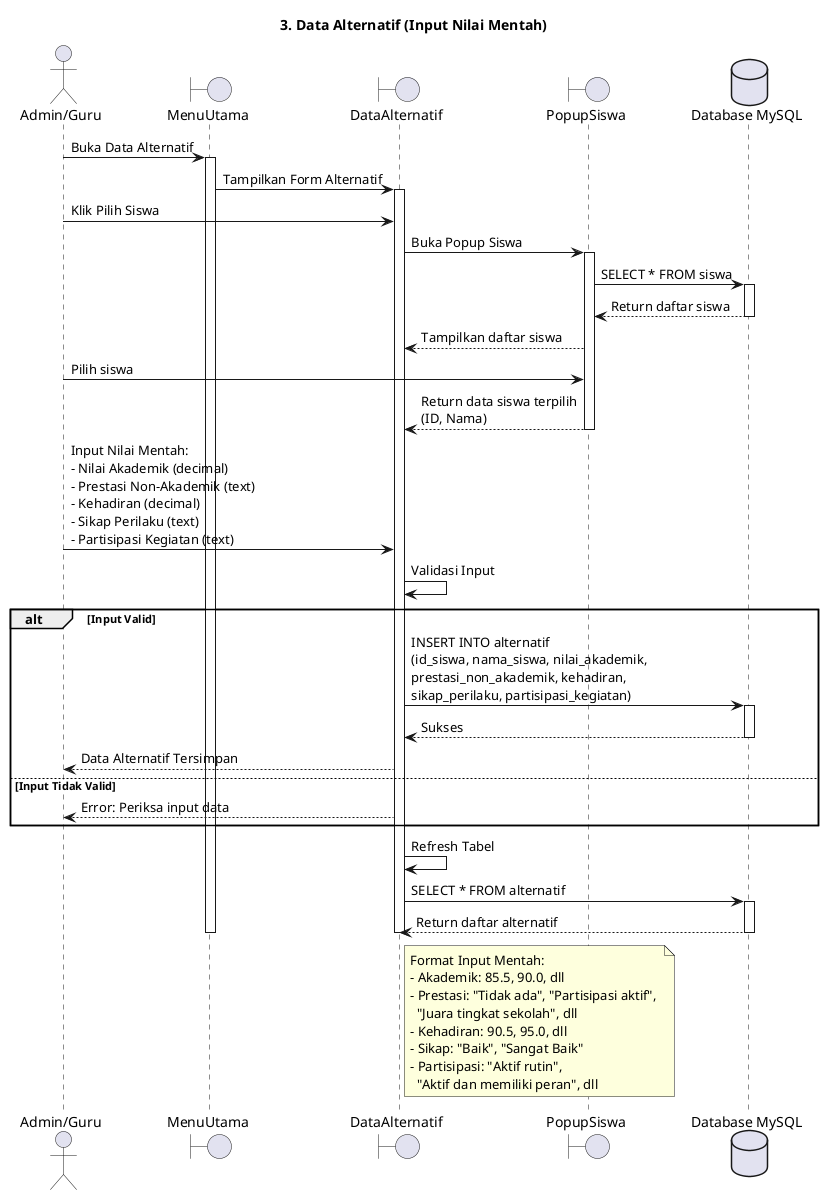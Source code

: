 @startuml Sequence_3_Data_Alternatif

title 3. Data Alternatif (Input Nilai Mentah)

actor "Admin/Guru" as User
boundary "MenuUtama" as Menu
boundary "DataAlternatif" as AlternatifUI
boundary "PopupSiswa" as PopupUI
database "Database MySQL" as DB

User -> Menu: Buka Data Alternatif
activate Menu

Menu -> AlternatifUI: Tampilkan Form Alternatif
activate AlternatifUI

User -> AlternatifUI: Klik Pilih Siswa

AlternatifUI -> PopupUI: Buka Popup Siswa
activate PopupUI

PopupUI -> DB: SELECT * FROM siswa
activate DB
DB --> PopupUI: Return daftar siswa
deactivate DB

PopupUI --> AlternatifUI: Tampilkan daftar siswa

User -> PopupUI: Pilih siswa
PopupUI --> AlternatifUI: Return data siswa terpilih\n(ID, Nama)
deactivate PopupUI

User -> AlternatifUI: Input Nilai Mentah:\n- Nilai Akademik (decimal)\n- Prestasi Non-Akademik (text)\n- Kehadiran (decimal)\n- Sikap Perilaku (text)\n- Partisipasi Kegiatan (text)

AlternatifUI -> AlternatifUI: Validasi Input

alt Input Valid
    AlternatifUI -> DB: INSERT INTO alternatif\n(id_siswa, nama_siswa, nilai_akademik,\nprestasi_non_akademik, kehadiran,\nsikap_perilaku, partisipasi_kegiatan)
    activate DB
    DB --> AlternatifUI: Sukses
    deactivate DB
    
    AlternatifUI --> User: Data Alternatif Tersimpan
else Input Tidak Valid
    AlternatifUI --> User: Error: Periksa input data
end

AlternatifUI -> AlternatifUI: Refresh Tabel
AlternatifUI -> DB: SELECT * FROM alternatif
activate DB
DB --> AlternatifUI: Return daftar alternatif
deactivate DB

deactivate AlternatifUI
deactivate Menu

note right of AlternatifUI
Format Input Mentah:
- Akademik: 85.5, 90.0, dll
- Prestasi: "Tidak ada", "Partisipasi aktif", 
  "Juara tingkat sekolah", dll
- Kehadiran: 90.5, 95.0, dll
- Sikap: "Baik", "Sangat Baik"
- Partisipasi: "Aktif rutin", 
  "Aktif dan memiliki peran", dll
end note

@enduml
